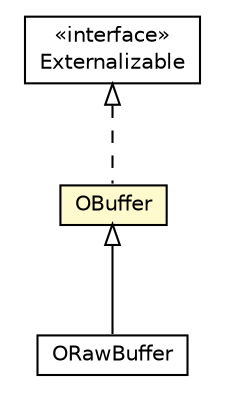 #!/usr/local/bin/dot
#
# Class diagram 
# Generated by UMLGraph version R5_6-24-gf6e263 (http://www.umlgraph.org/)
#

digraph G {
	edge [fontname="Helvetica",fontsize=10,labelfontname="Helvetica",labelfontsize=10];
	node [fontname="Helvetica",fontsize=10,shape=plaintext];
	nodesep=0.25;
	ranksep=0.5;
	// com.orientechnologies.orient.core.type.OBuffer
	c782946 [label=<<table title="com.orientechnologies.orient.core.type.OBuffer" border="0" cellborder="1" cellspacing="0" cellpadding="2" port="p" bgcolor="lemonChiffon" href="./OBuffer.html">
		<tr><td><table border="0" cellspacing="0" cellpadding="1">
<tr><td align="center" balign="center"> OBuffer </td></tr>
		</table></td></tr>
		</table>>, URL="./OBuffer.html", fontname="Helvetica", fontcolor="black", fontsize=10.0];
	// com.orientechnologies.orient.core.storage.ORawBuffer
	c783470 [label=<<table title="com.orientechnologies.orient.core.storage.ORawBuffer" border="0" cellborder="1" cellspacing="0" cellpadding="2" port="p" href="../storage/ORawBuffer.html">
		<tr><td><table border="0" cellspacing="0" cellpadding="1">
<tr><td align="center" balign="center"> ORawBuffer </td></tr>
		</table></td></tr>
		</table>>, URL="../storage/ORawBuffer.html", fontname="Helvetica", fontcolor="black", fontsize=10.0];
	//com.orientechnologies.orient.core.type.OBuffer implements java.io.Externalizable
	c784480:p -> c782946:p [dir=back,arrowtail=empty,style=dashed];
	//com.orientechnologies.orient.core.storage.ORawBuffer extends com.orientechnologies.orient.core.type.OBuffer
	c782946:p -> c783470:p [dir=back,arrowtail=empty];
	// java.io.Externalizable
	c784480 [label=<<table title="java.io.Externalizable" border="0" cellborder="1" cellspacing="0" cellpadding="2" port="p" href="http://java.sun.com/j2se/1.4.2/docs/api/java/io/Externalizable.html">
		<tr><td><table border="0" cellspacing="0" cellpadding="1">
<tr><td align="center" balign="center"> &#171;interface&#187; </td></tr>
<tr><td align="center" balign="center"> Externalizable </td></tr>
		</table></td></tr>
		</table>>, URL="http://java.sun.com/j2se/1.4.2/docs/api/java/io/Externalizable.html", fontname="Helvetica", fontcolor="black", fontsize=10.0];
}

